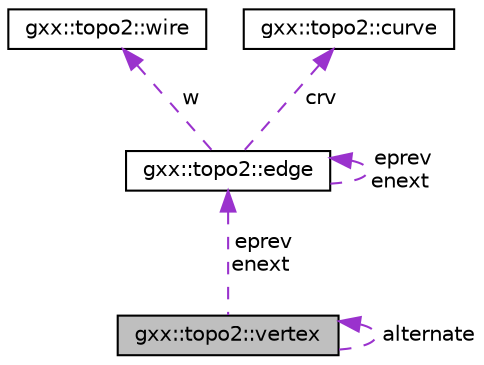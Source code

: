 digraph "gxx::topo2::vertex"
{
  edge [fontname="Helvetica",fontsize="10",labelfontname="Helvetica",labelfontsize="10"];
  node [fontname="Helvetica",fontsize="10",shape=record];
  Node1 [label="gxx::topo2::vertex",height=0.2,width=0.4,color="black", fillcolor="grey75", style="filled", fontcolor="black"];
  Node1 -> Node1 [dir="back",color="darkorchid3",fontsize="10",style="dashed",label=" alternate" ,fontname="Helvetica"];
  Node2 -> Node1 [dir="back",color="darkorchid3",fontsize="10",style="dashed",label=" eprev\nenext" ,fontname="Helvetica"];
  Node2 [label="gxx::topo2::edge",height=0.2,width=0.4,color="black", fillcolor="white", style="filled",URL="$structgxx_1_1topo2_1_1edge.html"];
  Node3 -> Node2 [dir="back",color="darkorchid3",fontsize="10",style="dashed",label=" w" ,fontname="Helvetica"];
  Node3 [label="gxx::topo2::wire",height=0.2,width=0.4,color="black", fillcolor="white", style="filled",URL="$structgxx_1_1topo2_1_1wire.html"];
  Node2 -> Node2 [dir="back",color="darkorchid3",fontsize="10",style="dashed",label=" eprev\nenext" ,fontname="Helvetica"];
  Node4 -> Node2 [dir="back",color="darkorchid3",fontsize="10",style="dashed",label=" crv" ,fontname="Helvetica"];
  Node4 [label="gxx::topo2::curve",height=0.2,width=0.4,color="black", fillcolor="white", style="filled",URL="$classgxx_1_1topo2_1_1curve.html"];
}
